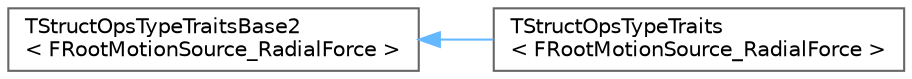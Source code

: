 digraph "Graphical Class Hierarchy"
{
 // INTERACTIVE_SVG=YES
 // LATEX_PDF_SIZE
  bgcolor="transparent";
  edge [fontname=Helvetica,fontsize=10,labelfontname=Helvetica,labelfontsize=10];
  node [fontname=Helvetica,fontsize=10,shape=box,height=0.2,width=0.4];
  rankdir="LR";
  Node0 [id="Node000000",label="TStructOpsTypeTraitsBase2\l\< FRootMotionSource_RadialForce \>",height=0.2,width=0.4,color="grey40", fillcolor="white", style="filled",URL="$d9/df0/structTStructOpsTypeTraitsBase2.html",tooltip=" "];
  Node0 -> Node1 [id="edge8704_Node000000_Node000001",dir="back",color="steelblue1",style="solid",tooltip=" "];
  Node1 [id="Node000001",label="TStructOpsTypeTraits\l\< FRootMotionSource_RadialForce \>",height=0.2,width=0.4,color="grey40", fillcolor="white", style="filled",URL="$d4/d85/structTStructOpsTypeTraits_3_01FRootMotionSource__RadialForce_01_4.html",tooltip="RadialForce applies a force pulling or pushing away from a given world location to the target."];
}
